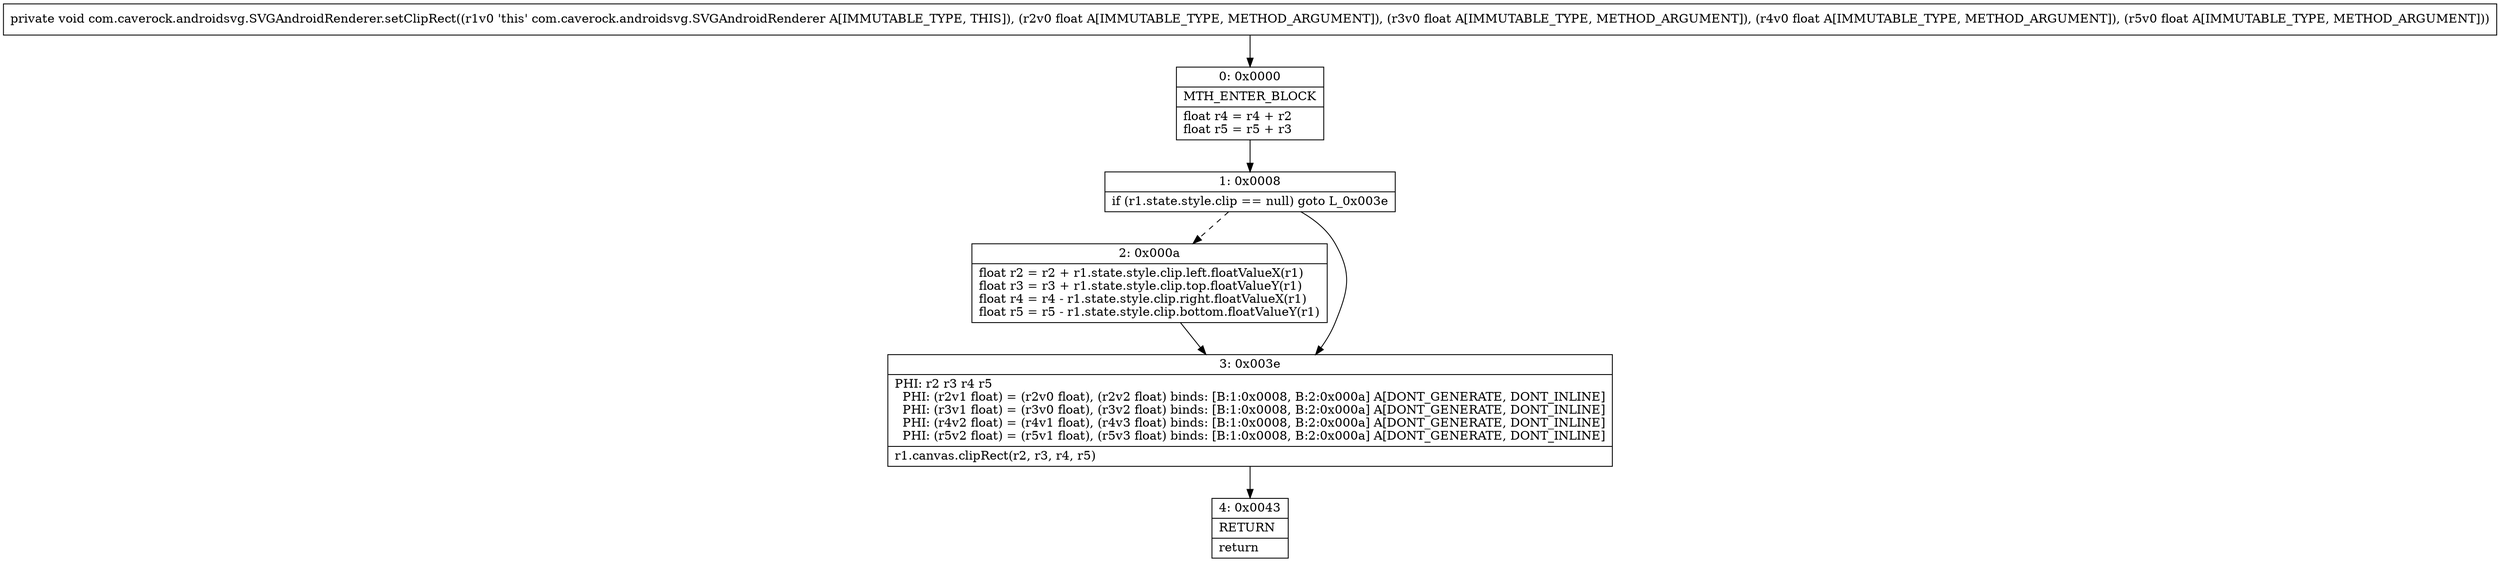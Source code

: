 digraph "CFG forcom.caverock.androidsvg.SVGAndroidRenderer.setClipRect(FFFF)V" {
Node_0 [shape=record,label="{0\:\ 0x0000|MTH_ENTER_BLOCK\l|float r4 = r4 + r2\lfloat r5 = r5 + r3\l}"];
Node_1 [shape=record,label="{1\:\ 0x0008|if (r1.state.style.clip == null) goto L_0x003e\l}"];
Node_2 [shape=record,label="{2\:\ 0x000a|float r2 = r2 + r1.state.style.clip.left.floatValueX(r1)\lfloat r3 = r3 + r1.state.style.clip.top.floatValueY(r1)\lfloat r4 = r4 \- r1.state.style.clip.right.floatValueX(r1)\lfloat r5 = r5 \- r1.state.style.clip.bottom.floatValueY(r1)\l}"];
Node_3 [shape=record,label="{3\:\ 0x003e|PHI: r2 r3 r4 r5 \l  PHI: (r2v1 float) = (r2v0 float), (r2v2 float) binds: [B:1:0x0008, B:2:0x000a] A[DONT_GENERATE, DONT_INLINE]\l  PHI: (r3v1 float) = (r3v0 float), (r3v2 float) binds: [B:1:0x0008, B:2:0x000a] A[DONT_GENERATE, DONT_INLINE]\l  PHI: (r4v2 float) = (r4v1 float), (r4v3 float) binds: [B:1:0x0008, B:2:0x000a] A[DONT_GENERATE, DONT_INLINE]\l  PHI: (r5v2 float) = (r5v1 float), (r5v3 float) binds: [B:1:0x0008, B:2:0x000a] A[DONT_GENERATE, DONT_INLINE]\l|r1.canvas.clipRect(r2, r3, r4, r5)\l}"];
Node_4 [shape=record,label="{4\:\ 0x0043|RETURN\l|return\l}"];
MethodNode[shape=record,label="{private void com.caverock.androidsvg.SVGAndroidRenderer.setClipRect((r1v0 'this' com.caverock.androidsvg.SVGAndroidRenderer A[IMMUTABLE_TYPE, THIS]), (r2v0 float A[IMMUTABLE_TYPE, METHOD_ARGUMENT]), (r3v0 float A[IMMUTABLE_TYPE, METHOD_ARGUMENT]), (r4v0 float A[IMMUTABLE_TYPE, METHOD_ARGUMENT]), (r5v0 float A[IMMUTABLE_TYPE, METHOD_ARGUMENT])) }"];
MethodNode -> Node_0;
Node_0 -> Node_1;
Node_1 -> Node_2[style=dashed];
Node_1 -> Node_3;
Node_2 -> Node_3;
Node_3 -> Node_4;
}

